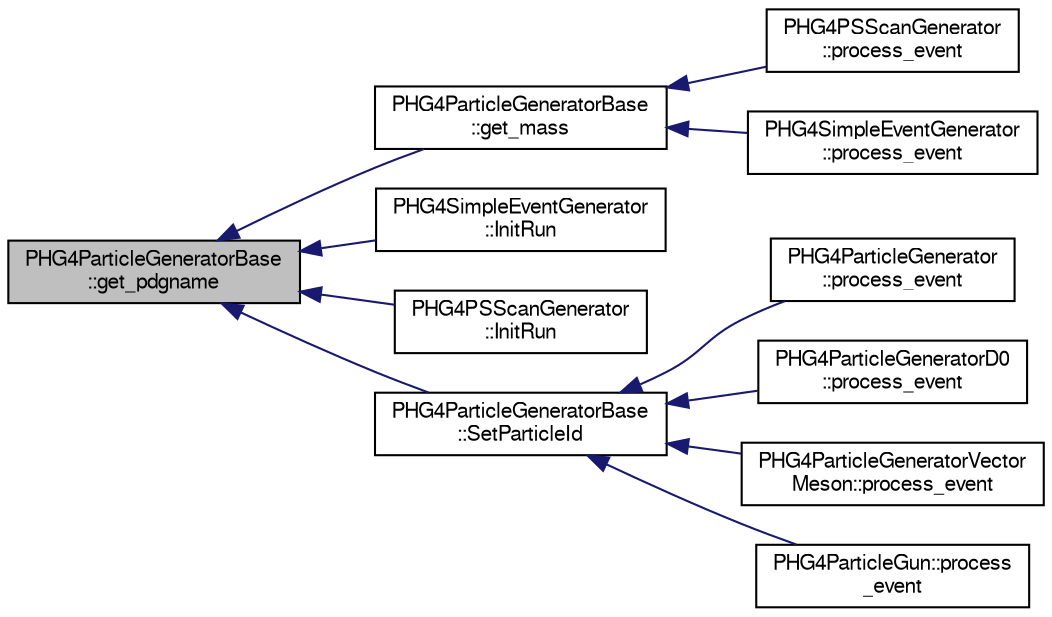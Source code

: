 digraph "PHG4ParticleGeneratorBase::get_pdgname"
{
  bgcolor="transparent";
  edge [fontname="FreeSans",fontsize="10",labelfontname="FreeSans",labelfontsize="10"];
  node [fontname="FreeSans",fontsize="10",shape=record];
  rankdir="LR";
  Node1 [label="PHG4ParticleGeneratorBase\l::get_pdgname",height=0.2,width=0.4,color="black", fillcolor="grey75", style="filled" fontcolor="black"];
  Node1 -> Node2 [dir="back",color="midnightblue",fontsize="10",style="solid",fontname="FreeSans"];
  Node2 [label="PHG4ParticleGeneratorBase\l::get_mass",height=0.2,width=0.4,color="black",URL="$d8/d78/classPHG4ParticleGeneratorBase.html#a6c6470c6a5cccde0e1b12d41acbd64e1"];
  Node2 -> Node3 [dir="back",color="midnightblue",fontsize="10",style="solid",fontname="FreeSans"];
  Node3 [label="PHG4PSScanGenerator\l::process_event",height=0.2,width=0.4,color="black",URL="$de/d76/classPHG4PSScanGenerator.html#a7da87ee5f9d1dc005871a8df83145c63"];
  Node2 -> Node4 [dir="back",color="midnightblue",fontsize="10",style="solid",fontname="FreeSans"];
  Node4 [label="PHG4SimpleEventGenerator\l::process_event",height=0.2,width=0.4,color="black",URL="$d5/df3/classPHG4SimpleEventGenerator.html#a4a7065a5083bd5b21c3743f8e224065b"];
  Node1 -> Node5 [dir="back",color="midnightblue",fontsize="10",style="solid",fontname="FreeSans"];
  Node5 [label="PHG4SimpleEventGenerator\l::InitRun",height=0.2,width=0.4,color="black",URL="$d5/df3/classPHG4SimpleEventGenerator.html#a54f0db778c3a2a4154b76b30e75baf44"];
  Node1 -> Node6 [dir="back",color="midnightblue",fontsize="10",style="solid",fontname="FreeSans"];
  Node6 [label="PHG4PSScanGenerator\l::InitRun",height=0.2,width=0.4,color="black",URL="$de/d76/classPHG4PSScanGenerator.html#a910e9a4a0228a5185e97b5466b256ec6"];
  Node1 -> Node7 [dir="back",color="midnightblue",fontsize="10",style="solid",fontname="FreeSans"];
  Node7 [label="PHG4ParticleGeneratorBase\l::SetParticleId",height=0.2,width=0.4,color="black",URL="$d8/d78/classPHG4ParticleGeneratorBase.html#a809a8ffdabce2e45789c96023769462e"];
  Node7 -> Node8 [dir="back",color="midnightblue",fontsize="10",style="solid",fontname="FreeSans"];
  Node8 [label="PHG4ParticleGenerator\l::process_event",height=0.2,width=0.4,color="black",URL="$dd/d68/classPHG4ParticleGenerator.html#a1292dcb1c73496ea30769a4b8c355780"];
  Node7 -> Node9 [dir="back",color="midnightblue",fontsize="10",style="solid",fontname="FreeSans"];
  Node9 [label="PHG4ParticleGeneratorD0\l::process_event",height=0.2,width=0.4,color="black",URL="$d9/d78/classPHG4ParticleGeneratorD0.html#a0d5fb0589e341d72f767844ead51039a"];
  Node7 -> Node10 [dir="back",color="midnightblue",fontsize="10",style="solid",fontname="FreeSans"];
  Node10 [label="PHG4ParticleGeneratorVector\lMeson::process_event",height=0.2,width=0.4,color="black",URL="$d7/dc3/classPHG4ParticleGeneratorVectorMeson.html#a31f17c8146593b2d946cc4c2762d25ed"];
  Node7 -> Node11 [dir="back",color="midnightblue",fontsize="10",style="solid",fontname="FreeSans"];
  Node11 [label="PHG4ParticleGun::process\l_event",height=0.2,width=0.4,color="black",URL="$dd/d13/classPHG4ParticleGun.html#a6a76fa0b061c94d8ce36da48fd41d274"];
}
